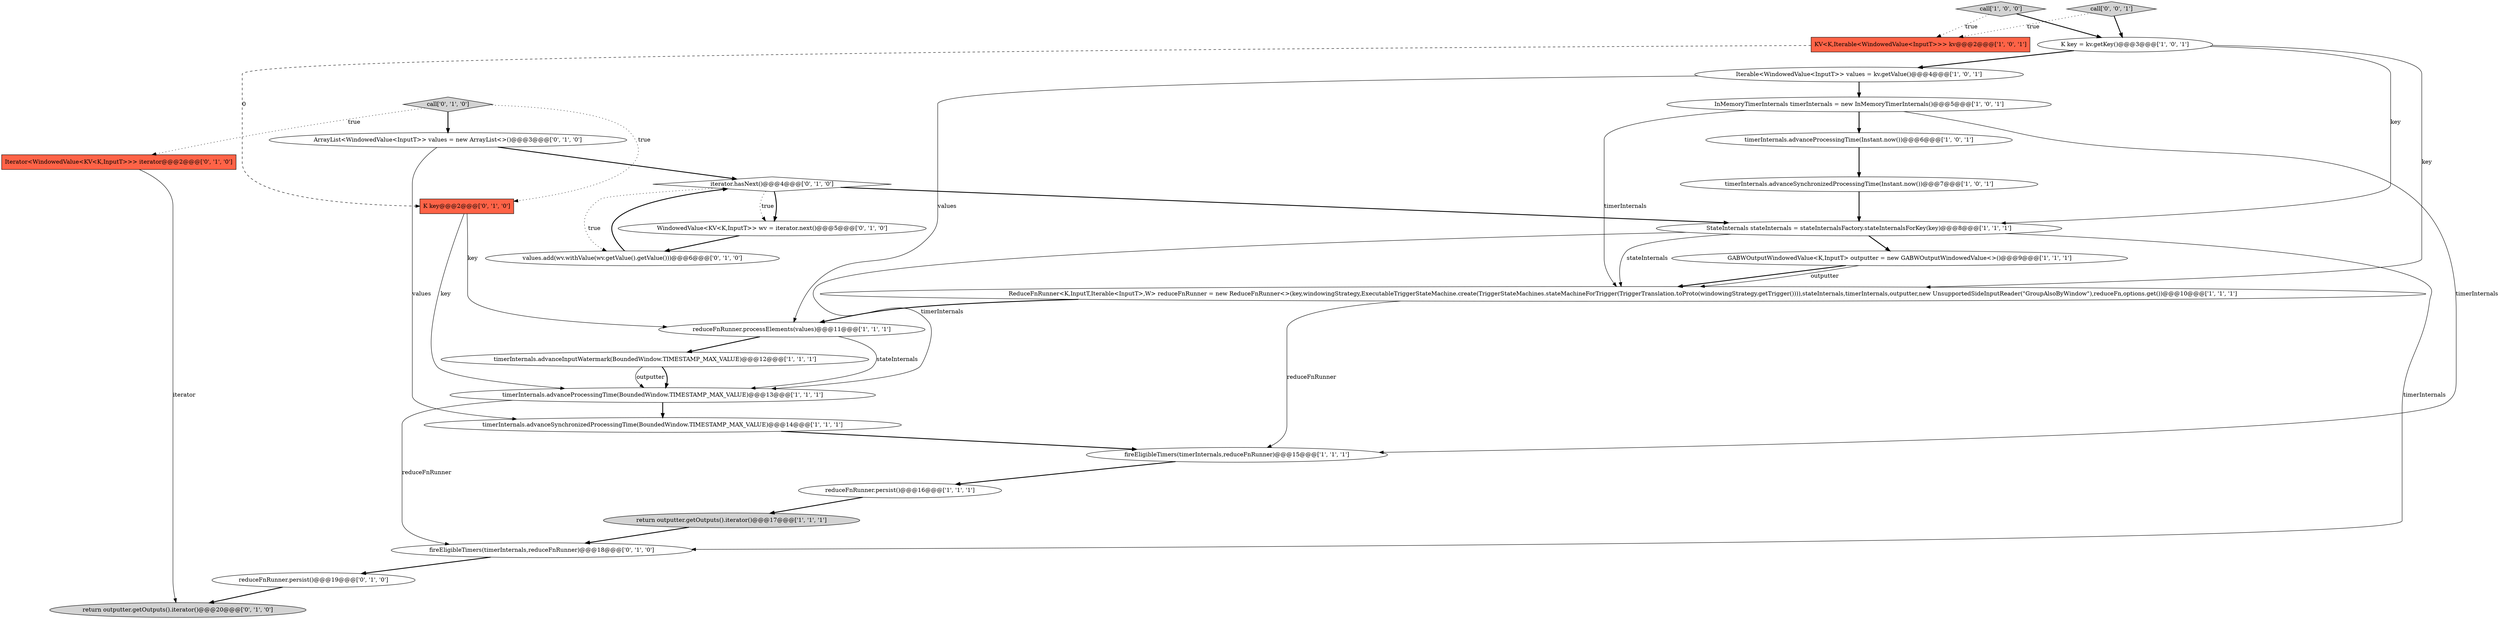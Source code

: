 digraph {
4 [style = filled, label = "GABWOutputWindowedValue<K,InputT> outputter = new GABWOutputWindowedValue<>()@@@9@@@['1', '1', '1']", fillcolor = white, shape = ellipse image = "AAA0AAABBB1BBB"];
22 [style = filled, label = "Iterator<WindowedValue<KV<K,InputT>>> iterator@@@2@@@['0', '1', '0']", fillcolor = tomato, shape = box image = "AAA0AAABBB2BBB"];
20 [style = filled, label = "values.add(wv.withValue(wv.getValue().getValue()))@@@6@@@['0', '1', '0']", fillcolor = white, shape = ellipse image = "AAA1AAABBB2BBB"];
25 [style = filled, label = "K key@@@2@@@['0', '1', '0']", fillcolor = tomato, shape = box image = "AAA1AAABBB2BBB"];
9 [style = filled, label = "timerInternals.advanceProcessingTime(BoundedWindow.TIMESTAMP_MAX_VALUE)@@@13@@@['1', '1', '1']", fillcolor = white, shape = ellipse image = "AAA0AAABBB1BBB"];
26 [style = filled, label = "iterator.hasNext()@@@4@@@['0', '1', '0']", fillcolor = white, shape = diamond image = "AAA0AAABBB2BBB"];
5 [style = filled, label = "InMemoryTimerInternals timerInternals = new InMemoryTimerInternals()@@@5@@@['1', '0', '1']", fillcolor = white, shape = ellipse image = "AAA0AAABBB1BBB"];
17 [style = filled, label = "ArrayList<WindowedValue<InputT>> values = new ArrayList<>()@@@3@@@['0', '1', '0']", fillcolor = white, shape = ellipse image = "AAA0AAABBB2BBB"];
8 [style = filled, label = "Iterable<WindowedValue<InputT>> values = kv.getValue()@@@4@@@['1', '0', '1']", fillcolor = white, shape = ellipse image = "AAA0AAABBB1BBB"];
15 [style = filled, label = "fireEligibleTimers(timerInternals,reduceFnRunner)@@@15@@@['1', '1', '1']", fillcolor = white, shape = ellipse image = "AAA0AAABBB1BBB"];
18 [style = filled, label = "WindowedValue<KV<K,InputT>> wv = iterator.next()@@@5@@@['0', '1', '0']", fillcolor = white, shape = ellipse image = "AAA1AAABBB2BBB"];
10 [style = filled, label = "KV<K,Iterable<WindowedValue<InputT>>> kv@@@2@@@['1', '0', '1']", fillcolor = tomato, shape = box image = "AAA0AAABBB1BBB"];
19 [style = filled, label = "fireEligibleTimers(timerInternals,reduceFnRunner)@@@18@@@['0', '1', '0']", fillcolor = white, shape = ellipse image = "AAA0AAABBB2BBB"];
7 [style = filled, label = "call['1', '0', '0']", fillcolor = lightgray, shape = diamond image = "AAA0AAABBB1BBB"];
14 [style = filled, label = "timerInternals.advanceInputWatermark(BoundedWindow.TIMESTAMP_MAX_VALUE)@@@12@@@['1', '1', '1']", fillcolor = white, shape = ellipse image = "AAA0AAABBB1BBB"];
2 [style = filled, label = "K key = kv.getKey()@@@3@@@['1', '0', '1']", fillcolor = white, shape = ellipse image = "AAA0AAABBB1BBB"];
11 [style = filled, label = "StateInternals stateInternals = stateInternalsFactory.stateInternalsForKey(key)@@@8@@@['1', '1', '1']", fillcolor = white, shape = ellipse image = "AAA0AAABBB1BBB"];
21 [style = filled, label = "reduceFnRunner.persist()@@@19@@@['0', '1', '0']", fillcolor = white, shape = ellipse image = "AAA0AAABBB2BBB"];
13 [style = filled, label = "timerInternals.advanceProcessingTime(Instant.now())@@@6@@@['1', '0', '1']", fillcolor = white, shape = ellipse image = "AAA0AAABBB1BBB"];
0 [style = filled, label = "timerInternals.advanceSynchronizedProcessingTime(BoundedWindow.TIMESTAMP_MAX_VALUE)@@@14@@@['1', '1', '1']", fillcolor = white, shape = ellipse image = "AAA0AAABBB1BBB"];
24 [style = filled, label = "call['0', '1', '0']", fillcolor = lightgray, shape = diamond image = "AAA0AAABBB2BBB"];
6 [style = filled, label = "reduceFnRunner.processElements(values)@@@11@@@['1', '1', '1']", fillcolor = white, shape = ellipse image = "AAA0AAABBB1BBB"];
16 [style = filled, label = "ReduceFnRunner<K,InputT,Iterable<InputT>,W> reduceFnRunner = new ReduceFnRunner<>(key,windowingStrategy,ExecutableTriggerStateMachine.create(TriggerStateMachines.stateMachineForTrigger(TriggerTranslation.toProto(windowingStrategy.getTrigger()))),stateInternals,timerInternals,outputter,new UnsupportedSideInputReader(\"GroupAlsoByWindow\"),reduceFn,options.get())@@@10@@@['1', '1', '1']", fillcolor = white, shape = ellipse image = "AAA0AAABBB1BBB"];
27 [style = filled, label = "call['0', '0', '1']", fillcolor = lightgray, shape = diamond image = "AAA0AAABBB3BBB"];
3 [style = filled, label = "timerInternals.advanceSynchronizedProcessingTime(Instant.now())@@@7@@@['1', '0', '1']", fillcolor = white, shape = ellipse image = "AAA0AAABBB1BBB"];
1 [style = filled, label = "return outputter.getOutputs().iterator()@@@17@@@['1', '1', '1']", fillcolor = lightgray, shape = ellipse image = "AAA0AAABBB1BBB"];
12 [style = filled, label = "reduceFnRunner.persist()@@@16@@@['1', '1', '1']", fillcolor = white, shape = ellipse image = "AAA0AAABBB1BBB"];
23 [style = filled, label = "return outputter.getOutputs().iterator()@@@20@@@['0', '1', '0']", fillcolor = lightgray, shape = ellipse image = "AAA0AAABBB2BBB"];
6->9 [style = solid, label="stateInternals"];
2->16 [style = solid, label="key"];
16->15 [style = solid, label="reduceFnRunner"];
11->4 [style = bold, label=""];
17->26 [style = bold, label=""];
3->11 [style = bold, label=""];
26->18 [style = bold, label=""];
18->20 [style = bold, label=""];
17->0 [style = solid, label="values"];
25->9 [style = solid, label="key"];
8->5 [style = bold, label=""];
4->16 [style = bold, label=""];
10->25 [style = dashed, label="0"];
15->12 [style = bold, label=""];
7->10 [style = dotted, label="true"];
24->17 [style = bold, label=""];
12->1 [style = bold, label=""];
8->6 [style = solid, label="values"];
14->9 [style = bold, label=""];
9->19 [style = solid, label="reduceFnRunner"];
9->0 [style = bold, label=""];
26->18 [style = dotted, label="true"];
14->9 [style = solid, label="outputter"];
5->13 [style = bold, label=""];
2->8 [style = bold, label=""];
5->16 [style = solid, label="timerInternals"];
25->6 [style = solid, label="key"];
4->16 [style = solid, label="outputter"];
19->21 [style = bold, label=""];
5->15 [style = solid, label="timerInternals"];
24->22 [style = dotted, label="true"];
6->14 [style = bold, label=""];
0->15 [style = bold, label=""];
11->9 [style = solid, label="timerInternals"];
26->11 [style = bold, label=""];
16->6 [style = bold, label=""];
1->19 [style = bold, label=""];
13->3 [style = bold, label=""];
11->19 [style = solid, label="timerInternals"];
2->11 [style = solid, label="key"];
26->20 [style = dotted, label="true"];
24->25 [style = dotted, label="true"];
21->23 [style = bold, label=""];
20->26 [style = bold, label=""];
11->16 [style = solid, label="stateInternals"];
27->10 [style = dotted, label="true"];
27->2 [style = bold, label=""];
22->23 [style = solid, label="iterator"];
7->2 [style = bold, label=""];
}

